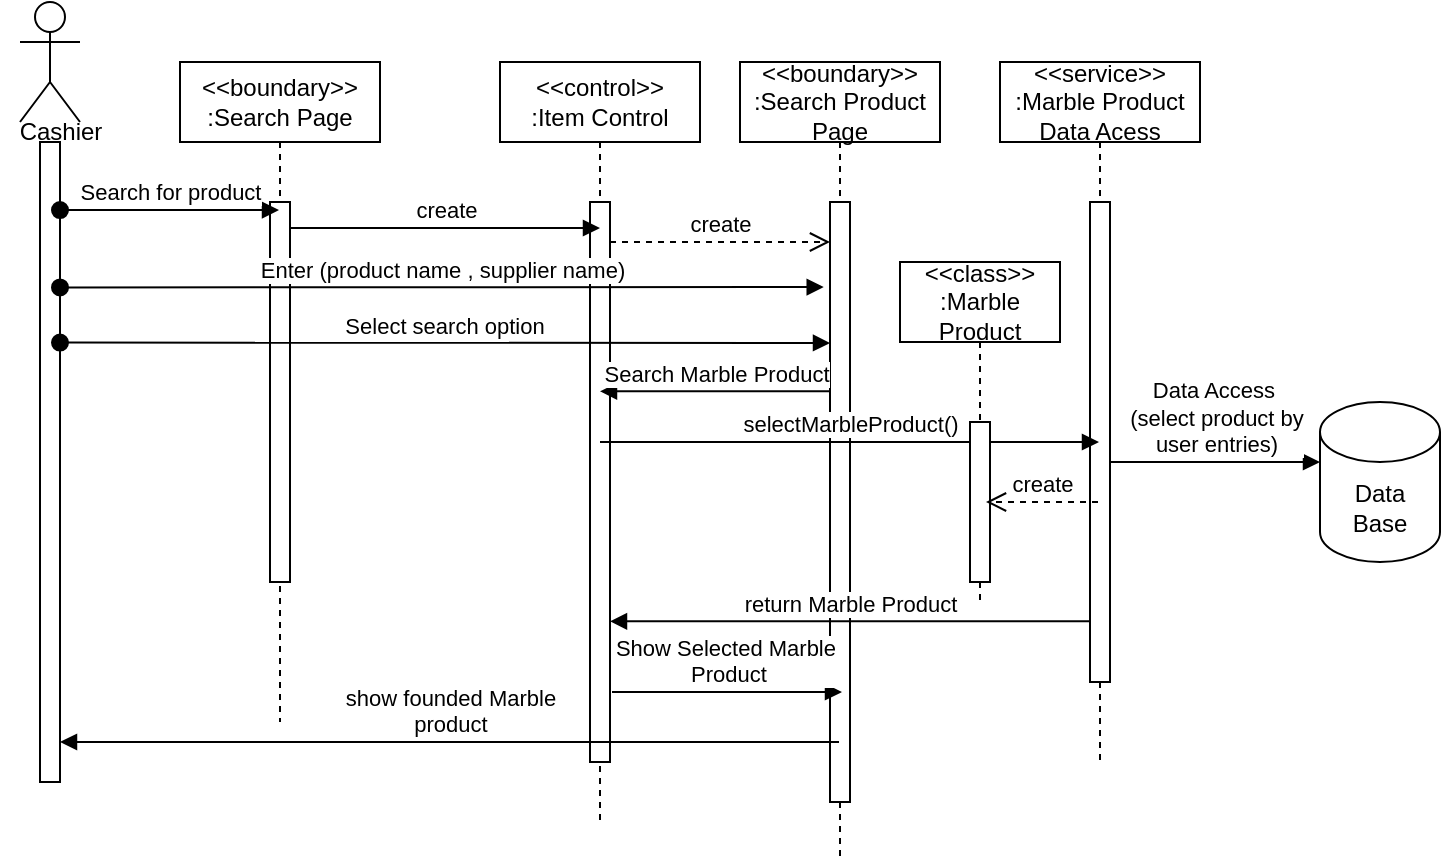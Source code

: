 <mxfile version="24.4.13" type="github">
  <diagram name="Page-1" id="2YBvvXClWsGukQMizWep">
    <mxGraphModel dx="2041" dy="534" grid="1" gridSize="10" guides="1" tooltips="1" connect="1" arrows="1" fold="1" page="1" pageScale="1" pageWidth="850" pageHeight="1100" math="0" shadow="0">
      <root>
        <mxCell id="0" />
        <mxCell id="1" parent="0" />
        <mxCell id="aM9ryv3xv72pqoxQDRHE-1" value="&lt;div&gt;&lt;span style=&quot;background-color: initial;&quot;&gt;&amp;lt;&amp;lt;boundary&amp;gt;&amp;gt;&lt;br&gt;:Search Page&lt;/span&gt;&lt;br&gt;&lt;/div&gt;" style="shape=umlLifeline;perimeter=lifelinePerimeter;whiteSpace=wrap;html=1;container=0;dropTarget=0;collapsible=0;recursiveResize=0;outlineConnect=0;portConstraint=eastwest;newEdgeStyle={&quot;edgeStyle&quot;:&quot;elbowEdgeStyle&quot;,&quot;elbow&quot;:&quot;vertical&quot;,&quot;curved&quot;:0,&quot;rounded&quot;:0};" parent="1" vertex="1">
          <mxGeometry x="60" y="60" width="100" height="330" as="geometry" />
        </mxCell>
        <mxCell id="aM9ryv3xv72pqoxQDRHE-2" value="" style="html=1;points=[];perimeter=orthogonalPerimeter;outlineConnect=0;targetShapes=umlLifeline;portConstraint=eastwest;newEdgeStyle={&quot;edgeStyle&quot;:&quot;elbowEdgeStyle&quot;,&quot;elbow&quot;:&quot;vertical&quot;,&quot;curved&quot;:0,&quot;rounded&quot;:0};" parent="aM9ryv3xv72pqoxQDRHE-1" vertex="1">
          <mxGeometry x="45" y="70" width="10" height="190" as="geometry" />
        </mxCell>
        <mxCell id="aM9ryv3xv72pqoxQDRHE-5" value="&lt;div&gt;&amp;lt;&amp;lt;control&amp;gt;&amp;gt;&lt;/div&gt;:Item Control" style="shape=umlLifeline;perimeter=lifelinePerimeter;whiteSpace=wrap;html=1;container=0;dropTarget=0;collapsible=0;recursiveResize=0;outlineConnect=0;portConstraint=eastwest;newEdgeStyle={&quot;edgeStyle&quot;:&quot;elbowEdgeStyle&quot;,&quot;elbow&quot;:&quot;vertical&quot;,&quot;curved&quot;:0,&quot;rounded&quot;:0};" parent="1" vertex="1">
          <mxGeometry x="220" y="60" width="100" height="380" as="geometry" />
        </mxCell>
        <mxCell id="aM9ryv3xv72pqoxQDRHE-6" value="" style="html=1;points=[];perimeter=orthogonalPerimeter;outlineConnect=0;targetShapes=umlLifeline;portConstraint=eastwest;newEdgeStyle={&quot;edgeStyle&quot;:&quot;elbowEdgeStyle&quot;,&quot;elbow&quot;:&quot;vertical&quot;,&quot;curved&quot;:0,&quot;rounded&quot;:0};" parent="aM9ryv3xv72pqoxQDRHE-5" vertex="1">
          <mxGeometry x="45" y="70" width="10" height="280" as="geometry" />
        </mxCell>
        <mxCell id="aM9ryv3xv72pqoxQDRHE-7" value="create" style="html=1;verticalAlign=bottom;endArrow=block;edgeStyle=elbowEdgeStyle;elbow=vertical;curved=0;rounded=0;" parent="1" edge="1">
          <mxGeometry relative="1" as="geometry">
            <mxPoint x="115.0" y="143.0" as="sourcePoint" />
            <Array as="points">
              <mxPoint x="190" y="143" />
            </Array>
            <mxPoint x="270" y="143" as="targetPoint" />
          </mxGeometry>
        </mxCell>
        <mxCell id="KCB5_h4MI9SKmkgAHEcB-1" value="" style="shape=umlActor;verticalLabelPosition=bottom;verticalAlign=top;html=1;outlineConnect=0;" vertex="1" parent="1">
          <mxGeometry x="-20" y="30" width="30" height="60" as="geometry" />
        </mxCell>
        <mxCell id="KCB5_h4MI9SKmkgAHEcB-2" value="Cashier" style="text;html=1;align=center;verticalAlign=middle;resizable=0;points=[];autosize=1;strokeColor=none;fillColor=none;" vertex="1" parent="1">
          <mxGeometry x="-30" y="80" width="60" height="30" as="geometry" />
        </mxCell>
        <mxCell id="KCB5_h4MI9SKmkgAHEcB-3" value="" style="html=1;points=[[0,0,0,0,5],[0,1,0,0,-5],[1,0,0,0,5],[1,1,0,0,-5]];perimeter=orthogonalPerimeter;outlineConnect=0;targetShapes=umlLifeline;portConstraint=eastwest;newEdgeStyle={&quot;curved&quot;:0,&quot;rounded&quot;:0};" vertex="1" parent="1">
          <mxGeometry x="-10" y="100" width="10" height="320" as="geometry" />
        </mxCell>
        <mxCell id="aM9ryv3xv72pqoxQDRHE-3" value="Search for product" style="html=1;verticalAlign=bottom;startArrow=oval;endArrow=block;startSize=8;edgeStyle=elbowEdgeStyle;elbow=vertical;curved=0;rounded=0;" parent="1" edge="1">
          <mxGeometry relative="1" as="geometry">
            <mxPoint y="134.06" as="sourcePoint" />
            <mxPoint x="109.5" y="134.286" as="targetPoint" />
          </mxGeometry>
        </mxCell>
        <mxCell id="KCB5_h4MI9SKmkgAHEcB-6" value="&lt;div&gt;&amp;lt;&amp;lt;boundary&amp;gt;&amp;gt;&lt;/div&gt;:Search Product Page" style="shape=umlLifeline;perimeter=lifelinePerimeter;whiteSpace=wrap;html=1;container=0;dropTarget=0;collapsible=0;recursiveResize=0;outlineConnect=0;portConstraint=eastwest;newEdgeStyle={&quot;edgeStyle&quot;:&quot;elbowEdgeStyle&quot;,&quot;elbow&quot;:&quot;vertical&quot;,&quot;curved&quot;:0,&quot;rounded&quot;:0};" vertex="1" parent="1">
          <mxGeometry x="340" y="60" width="100" height="400" as="geometry" />
        </mxCell>
        <mxCell id="KCB5_h4MI9SKmkgAHEcB-7" value="" style="html=1;points=[];perimeter=orthogonalPerimeter;outlineConnect=0;targetShapes=umlLifeline;portConstraint=eastwest;newEdgeStyle={&quot;edgeStyle&quot;:&quot;elbowEdgeStyle&quot;,&quot;elbow&quot;:&quot;vertical&quot;,&quot;curved&quot;:0,&quot;rounded&quot;:0};" vertex="1" parent="KCB5_h4MI9SKmkgAHEcB-6">
          <mxGeometry x="45" y="70" width="10" height="300" as="geometry" />
        </mxCell>
        <mxCell id="KCB5_h4MI9SKmkgAHEcB-8" value="create" style="html=1;verticalAlign=bottom;endArrow=open;dashed=1;endSize=8;edgeStyle=elbowEdgeStyle;elbow=vertical;curved=0;rounded=0;" edge="1" parent="1" source="aM9ryv3xv72pqoxQDRHE-6" target="KCB5_h4MI9SKmkgAHEcB-7">
          <mxGeometry relative="1" as="geometry">
            <mxPoint x="380" y="150" as="targetPoint" />
            <Array as="points">
              <mxPoint x="320.0" y="150" />
            </Array>
            <mxPoint x="290" y="150" as="sourcePoint" />
          </mxGeometry>
        </mxCell>
        <mxCell id="KCB5_h4MI9SKmkgAHEcB-9" value="Enter (product name , supplier name)" style="html=1;verticalAlign=bottom;startArrow=oval;endArrow=block;startSize=8;edgeStyle=elbowEdgeStyle;elbow=vertical;curved=0;rounded=0;entryX=-0.314;entryY=0.204;entryDx=0;entryDy=0;entryPerimeter=0;" edge="1" parent="1">
          <mxGeometry relative="1" as="geometry">
            <mxPoint x="-2.274e-13" y="172.714" as="sourcePoint" />
            <mxPoint x="381.86" y="172.72" as="targetPoint" />
          </mxGeometry>
        </mxCell>
        <mxCell id="KCB5_h4MI9SKmkgAHEcB-10" value="Select search option" style="html=1;verticalAlign=bottom;startArrow=oval;endArrow=block;startSize=8;edgeStyle=elbowEdgeStyle;elbow=vertical;curved=0;rounded=0;" edge="1" parent="1">
          <mxGeometry relative="1" as="geometry">
            <mxPoint x="-2.274e-13" y="200.286" as="sourcePoint" />
            <mxPoint x="385.0" y="200.286" as="targetPoint" />
          </mxGeometry>
        </mxCell>
        <mxCell id="KCB5_h4MI9SKmkgAHEcB-11" value="Search Marble Product" style="html=1;verticalAlign=bottom;endArrow=block;edgeStyle=elbowEdgeStyle;elbow=vertical;curved=0;rounded=0;" edge="1" parent="1" source="KCB5_h4MI9SKmkgAHEcB-7" target="aM9ryv3xv72pqoxQDRHE-5">
          <mxGeometry relative="1" as="geometry">
            <mxPoint x="425.0" y="224.64" as="sourcePoint" />
            <Array as="points">
              <mxPoint x="345.0" y="224.64" />
            </Array>
            <mxPoint x="290" y="225" as="targetPoint" />
          </mxGeometry>
        </mxCell>
        <mxCell id="KCB5_h4MI9SKmkgAHEcB-12" value="&lt;div&gt;&amp;lt;&amp;lt;service&amp;gt;&amp;gt;&lt;/div&gt;:Marble Product Data Acess" style="shape=umlLifeline;perimeter=lifelinePerimeter;whiteSpace=wrap;html=1;container=0;dropTarget=0;collapsible=0;recursiveResize=0;outlineConnect=0;portConstraint=eastwest;newEdgeStyle={&quot;edgeStyle&quot;:&quot;elbowEdgeStyle&quot;,&quot;elbow&quot;:&quot;vertical&quot;,&quot;curved&quot;:0,&quot;rounded&quot;:0};" vertex="1" parent="1">
          <mxGeometry x="470" y="60" width="100" height="350" as="geometry" />
        </mxCell>
        <mxCell id="KCB5_h4MI9SKmkgAHEcB-13" value="" style="html=1;points=[];perimeter=orthogonalPerimeter;outlineConnect=0;targetShapes=umlLifeline;portConstraint=eastwest;newEdgeStyle={&quot;edgeStyle&quot;:&quot;elbowEdgeStyle&quot;,&quot;elbow&quot;:&quot;vertical&quot;,&quot;curved&quot;:0,&quot;rounded&quot;:0};" vertex="1" parent="KCB5_h4MI9SKmkgAHEcB-12">
          <mxGeometry x="45" y="70" width="10" height="240" as="geometry" />
        </mxCell>
        <mxCell id="KCB5_h4MI9SKmkgAHEcB-14" value="selectMarbleProduct()" style="html=1;verticalAlign=bottom;endArrow=block;edgeStyle=elbowEdgeStyle;elbow=vertical;curved=0;rounded=0;" edge="1" parent="1" source="aM9ryv3xv72pqoxQDRHE-5" target="KCB5_h4MI9SKmkgAHEcB-12">
          <mxGeometry relative="1" as="geometry">
            <mxPoint x="290" y="250" as="sourcePoint" />
            <Array as="points">
              <mxPoint x="365.0" y="250.0" />
            </Array>
            <mxPoint x="445.0" y="250.0" as="targetPoint" />
          </mxGeometry>
        </mxCell>
        <mxCell id="KCB5_h4MI9SKmkgAHEcB-15" value="Data&lt;br&gt;Base" style="shape=cylinder3;whiteSpace=wrap;html=1;boundedLbl=1;backgroundOutline=1;size=15;" vertex="1" parent="1">
          <mxGeometry x="630" y="230" width="60" height="80" as="geometry" />
        </mxCell>
        <mxCell id="KCB5_h4MI9SKmkgAHEcB-17" value="Data Access&amp;nbsp;&lt;br&gt;(select product by&lt;br&gt;user entries)" style="html=1;verticalAlign=bottom;endArrow=block;edgeStyle=elbowEdgeStyle;elbow=horizontal;curved=0;rounded=0;" edge="1" parent="1" source="KCB5_h4MI9SKmkgAHEcB-13">
          <mxGeometry relative="1" as="geometry">
            <mxPoint x="540" y="260" as="sourcePoint" />
            <Array as="points">
              <mxPoint x="615.0" y="260.0" />
            </Array>
            <mxPoint x="630" y="260" as="targetPoint" />
          </mxGeometry>
        </mxCell>
        <mxCell id="KCB5_h4MI9SKmkgAHEcB-18" value="&lt;div&gt;&amp;lt;&amp;lt;class&amp;gt;&amp;gt;&lt;/div&gt;:Marble&lt;br&gt;Product" style="shape=umlLifeline;perimeter=lifelinePerimeter;whiteSpace=wrap;html=1;container=0;dropTarget=0;collapsible=0;recursiveResize=0;outlineConnect=0;portConstraint=eastwest;newEdgeStyle={&quot;edgeStyle&quot;:&quot;elbowEdgeStyle&quot;,&quot;elbow&quot;:&quot;vertical&quot;,&quot;curved&quot;:0,&quot;rounded&quot;:0};" vertex="1" parent="1">
          <mxGeometry x="420" y="160" width="80" height="170" as="geometry" />
        </mxCell>
        <mxCell id="KCB5_h4MI9SKmkgAHEcB-19" value="" style="html=1;points=[];perimeter=orthogonalPerimeter;outlineConnect=0;targetShapes=umlLifeline;portConstraint=eastwest;newEdgeStyle={&quot;edgeStyle&quot;:&quot;elbowEdgeStyle&quot;,&quot;elbow&quot;:&quot;vertical&quot;,&quot;curved&quot;:0,&quot;rounded&quot;:0};" vertex="1" parent="KCB5_h4MI9SKmkgAHEcB-18">
          <mxGeometry x="35" y="80" width="10" height="80" as="geometry" />
        </mxCell>
        <mxCell id="KCB5_h4MI9SKmkgAHEcB-21" value="create" style="html=1;verticalAlign=bottom;endArrow=open;dashed=1;endSize=8;edgeStyle=elbowEdgeStyle;elbow=vertical;curved=0;rounded=0;" edge="1" parent="1">
          <mxGeometry relative="1" as="geometry">
            <mxPoint x="463" y="280" as="targetPoint" />
            <Array as="points" />
            <mxPoint x="519" y="280" as="sourcePoint" />
          </mxGeometry>
        </mxCell>
        <mxCell id="KCB5_h4MI9SKmkgAHEcB-22" value="return Marble Product" style="html=1;verticalAlign=bottom;endArrow=block;edgeStyle=elbowEdgeStyle;elbow=vertical;curved=0;rounded=0;" edge="1" parent="1" source="KCB5_h4MI9SKmkgAHEcB-13" target="aM9ryv3xv72pqoxQDRHE-6">
          <mxGeometry relative="1" as="geometry">
            <mxPoint x="430" y="340" as="sourcePoint" />
            <Array as="points">
              <mxPoint x="390.0" y="339.64" />
            </Array>
            <mxPoint x="315" y="340" as="targetPoint" />
          </mxGeometry>
        </mxCell>
        <mxCell id="KCB5_h4MI9SKmkgAHEcB-23" value="Show Selected Marble&amp;nbsp;&lt;div&gt;Product&lt;/div&gt;" style="html=1;verticalAlign=bottom;endArrow=block;edgeStyle=elbowEdgeStyle;elbow=vertical;curved=0;rounded=0;" edge="1" parent="1">
          <mxGeometry relative="1" as="geometry">
            <mxPoint x="276" y="375" as="sourcePoint" />
            <Array as="points">
              <mxPoint x="356.0" y="375.0" />
            </Array>
            <mxPoint x="391" y="375" as="targetPoint" />
          </mxGeometry>
        </mxCell>
        <mxCell id="KCB5_h4MI9SKmkgAHEcB-24" value="show founded Marble&lt;br&gt;product" style="html=1;verticalAlign=bottom;endArrow=block;edgeStyle=elbowEdgeStyle;elbow=vertical;curved=0;rounded=0;" edge="1" parent="1" source="KCB5_h4MI9SKmkgAHEcB-6" target="KCB5_h4MI9SKmkgAHEcB-3">
          <mxGeometry relative="1" as="geometry">
            <mxPoint x="315.0" y="400.0" as="sourcePoint" />
            <Array as="points">
              <mxPoint x="235.0" y="400.0" />
            </Array>
            <mxPoint x="160" y="400" as="targetPoint" />
          </mxGeometry>
        </mxCell>
      </root>
    </mxGraphModel>
  </diagram>
</mxfile>

